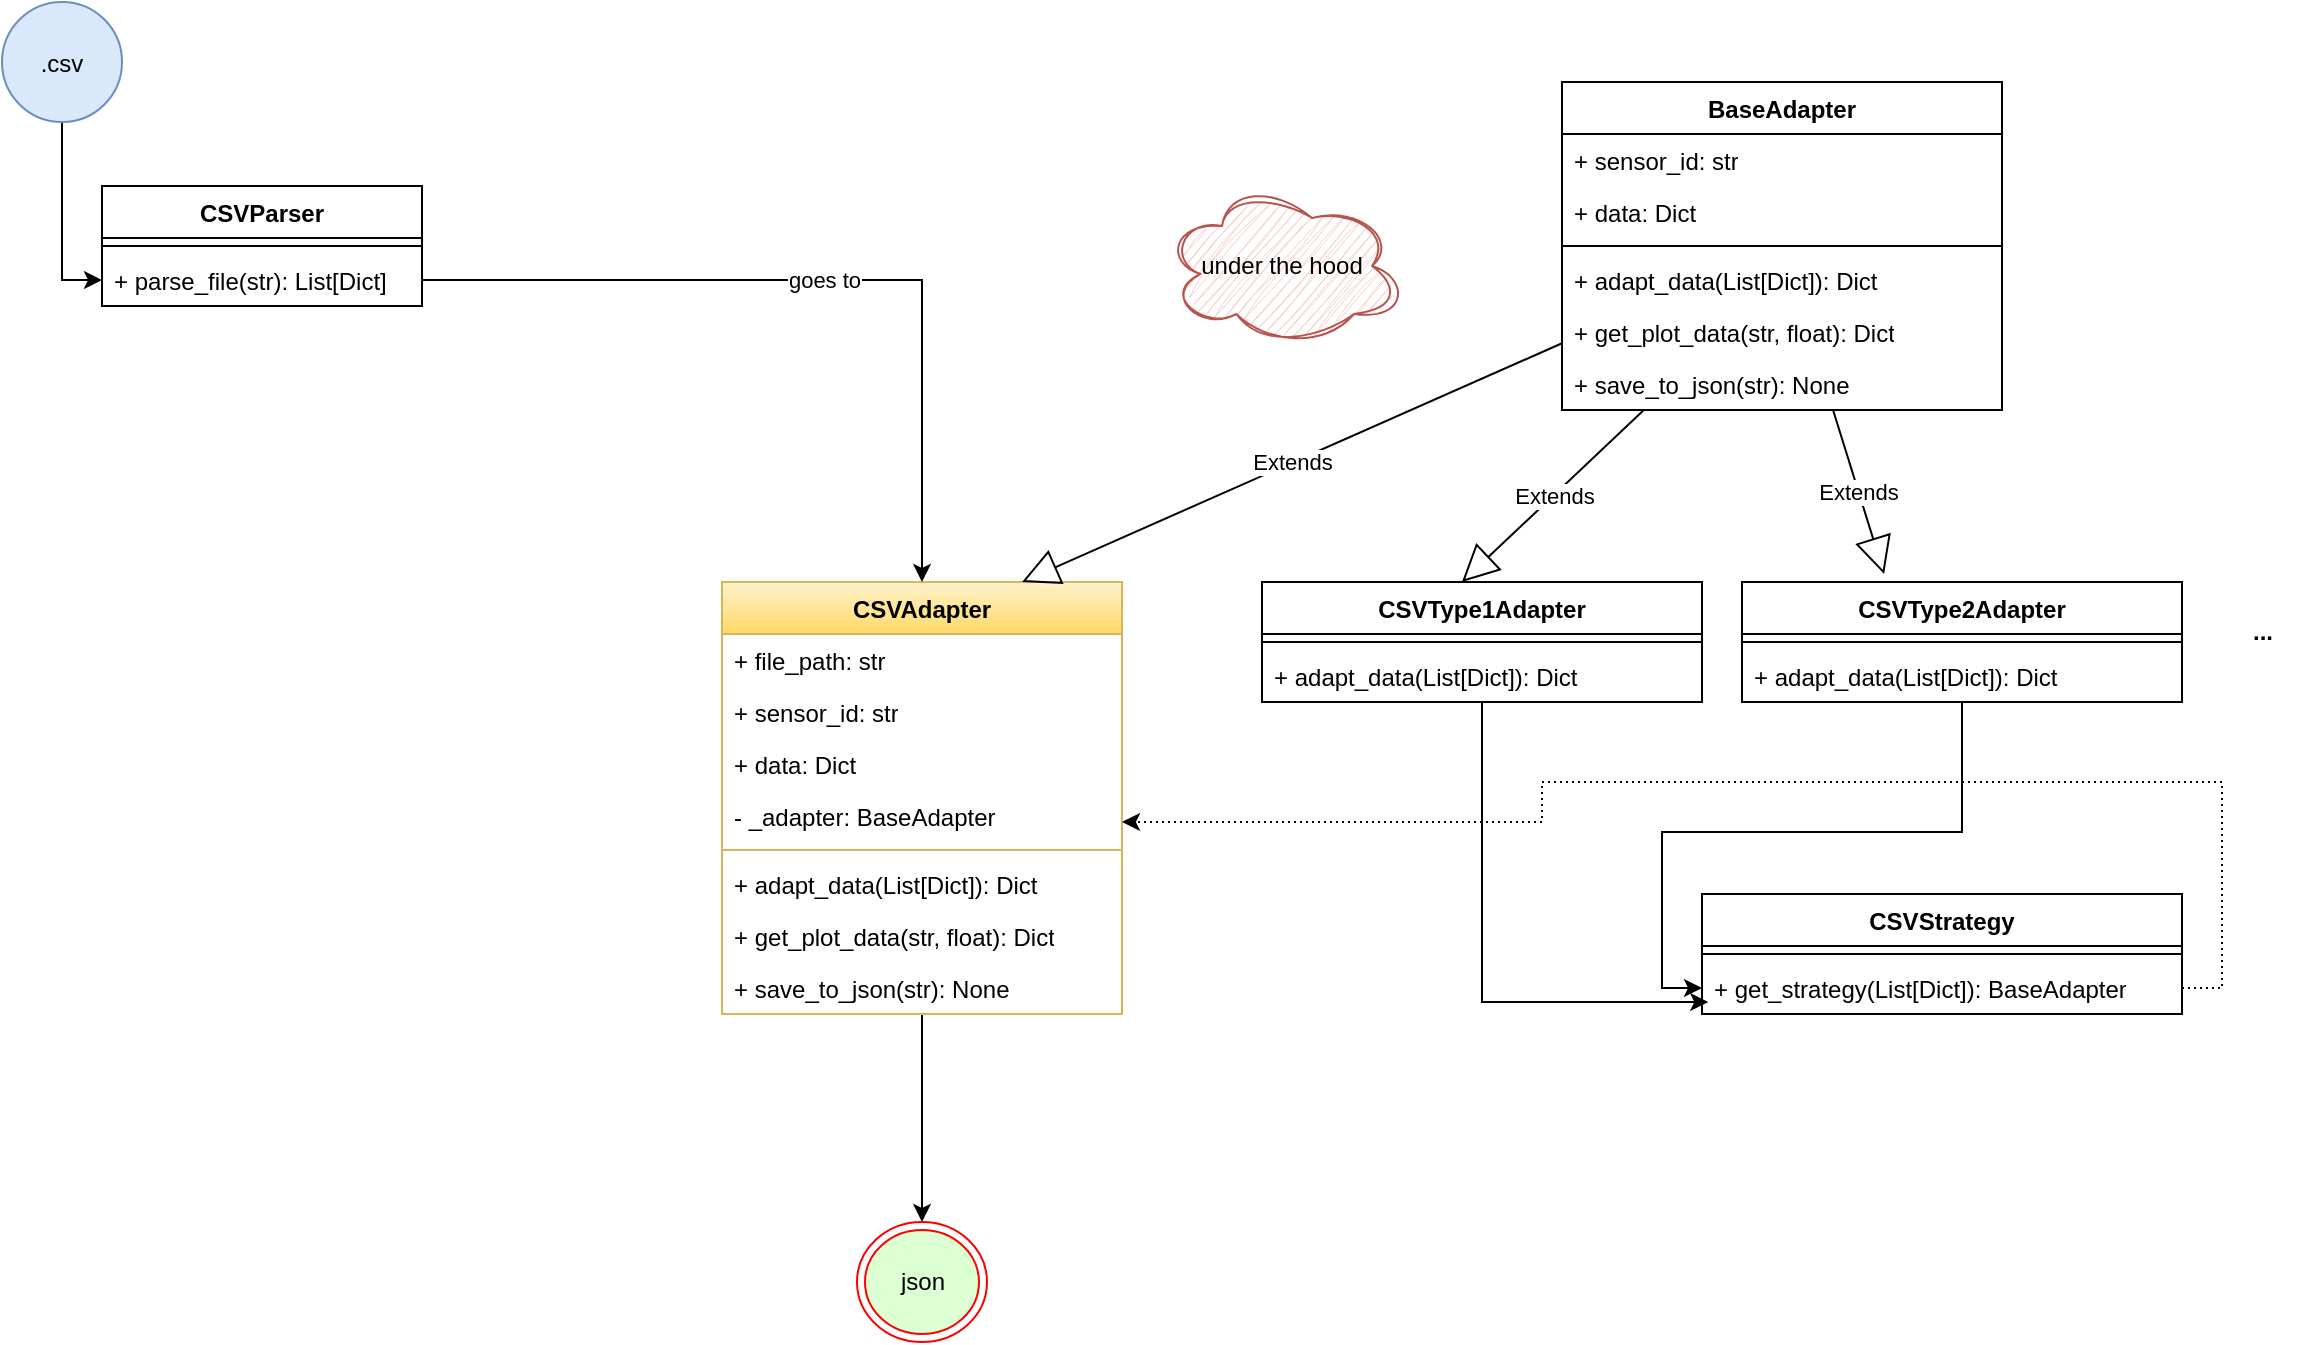 <mxfile version="22.0.8" type="github">
  <diagram name="Page-1" id="VZ-_M8H-owYh_-H3WK-M">
    <mxGraphModel dx="1434" dy="782" grid="1" gridSize="10" guides="1" tooltips="1" connect="1" arrows="1" fold="1" page="1" pageScale="1" pageWidth="1300" pageHeight="500" math="0" shadow="0">
      <root>
        <mxCell id="0" />
        <mxCell id="1" parent="0" />
        <mxCell id="iGkODxfKBAp2rJfjAcHF-1" value="CSVParser" style="swimlane;fontStyle=1;align=center;verticalAlign=top;childLayout=stackLayout;horizontal=1;startSize=26;horizontalStack=0;resizeParent=1;resizeParentMax=0;resizeLast=0;collapsible=1;marginBottom=0;whiteSpace=wrap;html=1;" vertex="1" parent="1">
          <mxGeometry x="50" y="102" width="160" height="60" as="geometry" />
        </mxCell>
        <mxCell id="iGkODxfKBAp2rJfjAcHF-3" value="" style="line;strokeWidth=1;fillColor=none;align=left;verticalAlign=middle;spacingTop=-1;spacingLeft=3;spacingRight=3;rotatable=0;labelPosition=right;points=[];portConstraint=eastwest;strokeColor=inherit;" vertex="1" parent="iGkODxfKBAp2rJfjAcHF-1">
          <mxGeometry y="26" width="160" height="8" as="geometry" />
        </mxCell>
        <mxCell id="iGkODxfKBAp2rJfjAcHF-4" value="+ parse_file(str): List[Dict]" style="text;strokeColor=none;fillColor=none;align=left;verticalAlign=top;spacingLeft=4;spacingRight=4;overflow=hidden;rotatable=0;points=[[0,0.5],[1,0.5]];portConstraint=eastwest;whiteSpace=wrap;html=1;" vertex="1" parent="iGkODxfKBAp2rJfjAcHF-1">
          <mxGeometry y="34" width="160" height="26" as="geometry" />
        </mxCell>
        <mxCell id="iGkODxfKBAp2rJfjAcHF-6" style="edgeStyle=orthogonalEdgeStyle;rounded=0;orthogonalLoop=1;jettySize=auto;html=1;entryX=0;entryY=0.5;entryDx=0;entryDy=0;" edge="1" parent="1" source="iGkODxfKBAp2rJfjAcHF-5" target="iGkODxfKBAp2rJfjAcHF-4">
          <mxGeometry relative="1" as="geometry" />
        </mxCell>
        <mxCell id="iGkODxfKBAp2rJfjAcHF-5" value=".csv" style="ellipse;fillColor=#dae8fc;strokeColor=#6c8ebf;" vertex="1" parent="1">
          <mxGeometry y="10" width="60" height="60" as="geometry" />
        </mxCell>
        <mxCell id="iGkODxfKBAp2rJfjAcHF-51" style="edgeStyle=orthogonalEdgeStyle;rounded=0;orthogonalLoop=1;jettySize=auto;html=1;" edge="1" parent="1" source="iGkODxfKBAp2rJfjAcHF-7">
          <mxGeometry relative="1" as="geometry">
            <mxPoint x="460" y="620" as="targetPoint" />
          </mxGeometry>
        </mxCell>
        <mxCell id="iGkODxfKBAp2rJfjAcHF-7" value="CSVAdapter" style="swimlane;fontStyle=1;align=center;verticalAlign=top;childLayout=stackLayout;horizontal=1;startSize=26;horizontalStack=0;resizeParent=1;resizeParentMax=0;resizeLast=0;collapsible=1;marginBottom=0;whiteSpace=wrap;html=1;fillColor=#fff2cc;gradientColor=#ffd966;strokeColor=#d6b656;" vertex="1" parent="1">
          <mxGeometry x="360" y="300" width="200" height="216" as="geometry" />
        </mxCell>
        <mxCell id="iGkODxfKBAp2rJfjAcHF-8" value="+ file_path: str" style="text;strokeColor=none;fillColor=none;align=left;verticalAlign=top;spacingLeft=4;spacingRight=4;overflow=hidden;rotatable=0;points=[[0,0.5],[1,0.5]];portConstraint=eastwest;whiteSpace=wrap;html=1;" vertex="1" parent="iGkODxfKBAp2rJfjAcHF-7">
          <mxGeometry y="26" width="200" height="26" as="geometry" />
        </mxCell>
        <mxCell id="iGkODxfKBAp2rJfjAcHF-40" value="+ sensor_id: str" style="text;strokeColor=none;fillColor=none;align=left;verticalAlign=top;spacingLeft=4;spacingRight=4;overflow=hidden;rotatable=0;points=[[0,0.5],[1,0.5]];portConstraint=eastwest;whiteSpace=wrap;html=1;" vertex="1" parent="iGkODxfKBAp2rJfjAcHF-7">
          <mxGeometry y="52" width="200" height="26" as="geometry" />
        </mxCell>
        <mxCell id="iGkODxfKBAp2rJfjAcHF-41" value="+ data: Dict" style="text;strokeColor=none;fillColor=none;align=left;verticalAlign=top;spacingLeft=4;spacingRight=4;overflow=hidden;rotatable=0;points=[[0,0.5],[1,0.5]];portConstraint=eastwest;whiteSpace=wrap;html=1;" vertex="1" parent="iGkODxfKBAp2rJfjAcHF-7">
          <mxGeometry y="78" width="200" height="26" as="geometry" />
        </mxCell>
        <mxCell id="iGkODxfKBAp2rJfjAcHF-35" value="- _adapter: BaseAdapter" style="text;strokeColor=none;fillColor=none;align=left;verticalAlign=top;spacingLeft=4;spacingRight=4;overflow=hidden;rotatable=0;points=[[0,0.5],[1,0.5]];portConstraint=eastwest;whiteSpace=wrap;html=1;" vertex="1" parent="iGkODxfKBAp2rJfjAcHF-7">
          <mxGeometry y="104" width="200" height="26" as="geometry" />
        </mxCell>
        <mxCell id="iGkODxfKBAp2rJfjAcHF-9" value="" style="line;strokeWidth=1;fillColor=none;align=left;verticalAlign=middle;spacingTop=-1;spacingLeft=3;spacingRight=3;rotatable=0;labelPosition=right;points=[];portConstraint=eastwest;strokeColor=inherit;" vertex="1" parent="iGkODxfKBAp2rJfjAcHF-7">
          <mxGeometry y="130" width="200" height="8" as="geometry" />
        </mxCell>
        <mxCell id="iGkODxfKBAp2rJfjAcHF-10" value="+ adapt_data(List[Dict]): Dict" style="text;strokeColor=none;fillColor=none;align=left;verticalAlign=top;spacingLeft=4;spacingRight=4;overflow=hidden;rotatable=0;points=[[0,0.5],[1,0.5]];portConstraint=eastwest;whiteSpace=wrap;html=1;" vertex="1" parent="iGkODxfKBAp2rJfjAcHF-7">
          <mxGeometry y="138" width="200" height="26" as="geometry" />
        </mxCell>
        <mxCell id="iGkODxfKBAp2rJfjAcHF-38" value="+ get_plot_data(str, float): Dict" style="text;strokeColor=none;fillColor=none;align=left;verticalAlign=top;spacingLeft=4;spacingRight=4;overflow=hidden;rotatable=0;points=[[0,0.5],[1,0.5]];portConstraint=eastwest;whiteSpace=wrap;html=1;" vertex="1" parent="iGkODxfKBAp2rJfjAcHF-7">
          <mxGeometry y="164" width="200" height="26" as="geometry" />
        </mxCell>
        <mxCell id="iGkODxfKBAp2rJfjAcHF-39" value="+ save_to_json(str): None" style="text;strokeColor=none;fillColor=none;align=left;verticalAlign=top;spacingLeft=4;spacingRight=4;overflow=hidden;rotatable=0;points=[[0,0.5],[1,0.5]];portConstraint=eastwest;whiteSpace=wrap;html=1;" vertex="1" parent="iGkODxfKBAp2rJfjAcHF-7">
          <mxGeometry y="190" width="200" height="26" as="geometry" />
        </mxCell>
        <mxCell id="iGkODxfKBAp2rJfjAcHF-11" value="BaseAdapter" style="swimlane;fontStyle=1;align=center;verticalAlign=top;childLayout=stackLayout;horizontal=1;startSize=26;horizontalStack=0;resizeParent=1;resizeParentMax=0;resizeLast=0;collapsible=1;marginBottom=0;whiteSpace=wrap;html=1;" vertex="1" parent="1">
          <mxGeometry x="780" y="50" width="220" height="164" as="geometry" />
        </mxCell>
        <mxCell id="iGkODxfKBAp2rJfjAcHF-12" value="+ sensor_id: str" style="text;strokeColor=none;fillColor=none;align=left;verticalAlign=top;spacingLeft=4;spacingRight=4;overflow=hidden;rotatable=0;points=[[0,0.5],[1,0.5]];portConstraint=eastwest;whiteSpace=wrap;html=1;" vertex="1" parent="iGkODxfKBAp2rJfjAcHF-11">
          <mxGeometry y="26" width="220" height="26" as="geometry" />
        </mxCell>
        <mxCell id="iGkODxfKBAp2rJfjAcHF-15" value="+ data: Dict" style="text;strokeColor=none;fillColor=none;align=left;verticalAlign=top;spacingLeft=4;spacingRight=4;overflow=hidden;rotatable=0;points=[[0,0.5],[1,0.5]];portConstraint=eastwest;whiteSpace=wrap;html=1;" vertex="1" parent="iGkODxfKBAp2rJfjAcHF-11">
          <mxGeometry y="52" width="220" height="26" as="geometry" />
        </mxCell>
        <mxCell id="iGkODxfKBAp2rJfjAcHF-13" value="" style="line;strokeWidth=1;fillColor=none;align=left;verticalAlign=middle;spacingTop=-1;spacingLeft=3;spacingRight=3;rotatable=0;labelPosition=right;points=[];portConstraint=eastwest;strokeColor=inherit;" vertex="1" parent="iGkODxfKBAp2rJfjAcHF-11">
          <mxGeometry y="78" width="220" height="8" as="geometry" />
        </mxCell>
        <mxCell id="iGkODxfKBAp2rJfjAcHF-14" value="+ adapt_data(List[Dict]): Dict" style="text;strokeColor=none;fillColor=none;align=left;verticalAlign=top;spacingLeft=4;spacingRight=4;overflow=hidden;rotatable=0;points=[[0,0.5],[1,0.5]];portConstraint=eastwest;whiteSpace=wrap;html=1;" vertex="1" parent="iGkODxfKBAp2rJfjAcHF-11">
          <mxGeometry y="86" width="220" height="26" as="geometry" />
        </mxCell>
        <mxCell id="iGkODxfKBAp2rJfjAcHF-18" value="+ get_plot_data(str, float): Dict" style="text;strokeColor=none;fillColor=none;align=left;verticalAlign=top;spacingLeft=4;spacingRight=4;overflow=hidden;rotatable=0;points=[[0,0.5],[1,0.5]];portConstraint=eastwest;whiteSpace=wrap;html=1;" vertex="1" parent="iGkODxfKBAp2rJfjAcHF-11">
          <mxGeometry y="112" width="220" height="26" as="geometry" />
        </mxCell>
        <mxCell id="iGkODxfKBAp2rJfjAcHF-19" value="+ save_to_json(str): None" style="text;strokeColor=none;fillColor=none;align=left;verticalAlign=top;spacingLeft=4;spacingRight=4;overflow=hidden;rotatable=0;points=[[0,0.5],[1,0.5]];portConstraint=eastwest;whiteSpace=wrap;html=1;" vertex="1" parent="iGkODxfKBAp2rJfjAcHF-11">
          <mxGeometry y="138" width="220" height="26" as="geometry" />
        </mxCell>
        <mxCell id="iGkODxfKBAp2rJfjAcHF-20" value="Extends" style="endArrow=block;endSize=16;endFill=0;html=1;rounded=0;exitX=0.186;exitY=1;exitDx=0;exitDy=0;exitPerimeter=0;" edge="1" parent="1" source="iGkODxfKBAp2rJfjAcHF-19">
          <mxGeometry width="160" relative="1" as="geometry">
            <mxPoint x="570" y="300" as="sourcePoint" />
            <mxPoint x="730" y="300" as="targetPoint" />
          </mxGeometry>
        </mxCell>
        <mxCell id="iGkODxfKBAp2rJfjAcHF-21" value="CSVType1Adapter" style="swimlane;fontStyle=1;align=center;verticalAlign=top;childLayout=stackLayout;horizontal=1;startSize=26;horizontalStack=0;resizeParent=1;resizeParentMax=0;resizeLast=0;collapsible=1;marginBottom=0;whiteSpace=wrap;html=1;" vertex="1" parent="1">
          <mxGeometry x="630" y="300" width="220" height="60" as="geometry" />
        </mxCell>
        <mxCell id="iGkODxfKBAp2rJfjAcHF-24" value="" style="line;strokeWidth=1;fillColor=none;align=left;verticalAlign=middle;spacingTop=-1;spacingLeft=3;spacingRight=3;rotatable=0;labelPosition=right;points=[];portConstraint=eastwest;strokeColor=inherit;" vertex="1" parent="iGkODxfKBAp2rJfjAcHF-21">
          <mxGeometry y="26" width="220" height="8" as="geometry" />
        </mxCell>
        <mxCell id="iGkODxfKBAp2rJfjAcHF-25" value="+ adapt_data(List[Dict]): Dict" style="text;strokeColor=none;fillColor=none;align=left;verticalAlign=top;spacingLeft=4;spacingRight=4;overflow=hidden;rotatable=0;points=[[0,0.5],[1,0.5]];portConstraint=eastwest;whiteSpace=wrap;html=1;" vertex="1" parent="iGkODxfKBAp2rJfjAcHF-21">
          <mxGeometry y="34" width="220" height="26" as="geometry" />
        </mxCell>
        <mxCell id="iGkODxfKBAp2rJfjAcHF-47" style="edgeStyle=orthogonalEdgeStyle;rounded=0;orthogonalLoop=1;jettySize=auto;html=1;entryX=0;entryY=0.5;entryDx=0;entryDy=0;" edge="1" parent="1" source="iGkODxfKBAp2rJfjAcHF-28" target="iGkODxfKBAp2rJfjAcHF-45">
          <mxGeometry relative="1" as="geometry" />
        </mxCell>
        <mxCell id="iGkODxfKBAp2rJfjAcHF-28" value="CSVType2Adapter" style="swimlane;fontStyle=1;align=center;verticalAlign=top;childLayout=stackLayout;horizontal=1;startSize=26;horizontalStack=0;resizeParent=1;resizeParentMax=0;resizeLast=0;collapsible=1;marginBottom=0;whiteSpace=wrap;html=1;" vertex="1" parent="1">
          <mxGeometry x="870" y="300" width="220" height="60" as="geometry" />
        </mxCell>
        <mxCell id="iGkODxfKBAp2rJfjAcHF-29" value="" style="line;strokeWidth=1;fillColor=none;align=left;verticalAlign=middle;spacingTop=-1;spacingLeft=3;spacingRight=3;rotatable=0;labelPosition=right;points=[];portConstraint=eastwest;strokeColor=inherit;" vertex="1" parent="iGkODxfKBAp2rJfjAcHF-28">
          <mxGeometry y="26" width="220" height="8" as="geometry" />
        </mxCell>
        <mxCell id="iGkODxfKBAp2rJfjAcHF-30" value="+ adapt_data(List[Dict]): Dict" style="text;strokeColor=none;fillColor=none;align=left;verticalAlign=top;spacingLeft=4;spacingRight=4;overflow=hidden;rotatable=0;points=[[0,0.5],[1,0.5]];portConstraint=eastwest;whiteSpace=wrap;html=1;" vertex="1" parent="iGkODxfKBAp2rJfjAcHF-28">
          <mxGeometry y="34" width="220" height="26" as="geometry" />
        </mxCell>
        <mxCell id="iGkODxfKBAp2rJfjAcHF-31" value="Extends" style="endArrow=block;endSize=16;endFill=0;html=1;rounded=0;entryX=0.323;entryY=-0.067;entryDx=0;entryDy=0;entryPerimeter=0;" edge="1" parent="1" source="iGkODxfKBAp2rJfjAcHF-11" target="iGkODxfKBAp2rJfjAcHF-28">
          <mxGeometry width="160" relative="1" as="geometry">
            <mxPoint x="831" y="224" as="sourcePoint" />
            <mxPoint x="740" y="310" as="targetPoint" />
          </mxGeometry>
        </mxCell>
        <mxCell id="iGkODxfKBAp2rJfjAcHF-33" value="..." style="text;align=center;fontStyle=1;verticalAlign=middle;spacingLeft=3;spacingRight=3;strokeColor=none;rotatable=0;points=[[0,0.5],[1,0.5]];portConstraint=eastwest;html=1;" vertex="1" parent="1">
          <mxGeometry x="1100" y="300" width="60" height="50" as="geometry" />
        </mxCell>
        <mxCell id="iGkODxfKBAp2rJfjAcHF-42" value="CSVStrategy" style="swimlane;fontStyle=1;align=center;verticalAlign=top;childLayout=stackLayout;horizontal=1;startSize=26;horizontalStack=0;resizeParent=1;resizeParentMax=0;resizeLast=0;collapsible=1;marginBottom=0;whiteSpace=wrap;html=1;" vertex="1" parent="1">
          <mxGeometry x="850" y="456" width="240" height="60" as="geometry" />
        </mxCell>
        <mxCell id="iGkODxfKBAp2rJfjAcHF-44" value="" style="line;strokeWidth=1;fillColor=none;align=left;verticalAlign=middle;spacingTop=-1;spacingLeft=3;spacingRight=3;rotatable=0;labelPosition=right;points=[];portConstraint=eastwest;strokeColor=inherit;" vertex="1" parent="iGkODxfKBAp2rJfjAcHF-42">
          <mxGeometry y="26" width="240" height="8" as="geometry" />
        </mxCell>
        <mxCell id="iGkODxfKBAp2rJfjAcHF-45" value="+ get_strategy(List[Dict]): BaseAdapter" style="text;strokeColor=none;fillColor=none;align=left;verticalAlign=top;spacingLeft=4;spacingRight=4;overflow=hidden;rotatable=0;points=[[0,0.5],[1,0.5]];portConstraint=eastwest;whiteSpace=wrap;html=1;" vertex="1" parent="iGkODxfKBAp2rJfjAcHF-42">
          <mxGeometry y="34" width="240" height="26" as="geometry" />
        </mxCell>
        <mxCell id="iGkODxfKBAp2rJfjAcHF-46" style="edgeStyle=orthogonalEdgeStyle;rounded=0;orthogonalLoop=1;jettySize=auto;html=1;entryX=0.013;entryY=0.769;entryDx=0;entryDy=0;entryPerimeter=0;" edge="1" parent="1" source="iGkODxfKBAp2rJfjAcHF-21" target="iGkODxfKBAp2rJfjAcHF-45">
          <mxGeometry relative="1" as="geometry" />
        </mxCell>
        <mxCell id="iGkODxfKBAp2rJfjAcHF-48" value="Extends" style="endArrow=block;endSize=16;endFill=0;html=1;rounded=0;entryX=0.75;entryY=0;entryDx=0;entryDy=0;" edge="1" parent="1" source="iGkODxfKBAp2rJfjAcHF-11" target="iGkODxfKBAp2rJfjAcHF-7">
          <mxGeometry width="160" relative="1" as="geometry">
            <mxPoint x="831" y="224" as="sourcePoint" />
            <mxPoint x="740" y="310" as="targetPoint" />
          </mxGeometry>
        </mxCell>
        <mxCell id="iGkODxfKBAp2rJfjAcHF-49" style="edgeStyle=orthogonalEdgeStyle;rounded=0;orthogonalLoop=1;jettySize=auto;html=1;exitX=1;exitY=0.5;exitDx=0;exitDy=0;dashed=1;dashPattern=1 2;" edge="1" parent="1" source="iGkODxfKBAp2rJfjAcHF-45" target="iGkODxfKBAp2rJfjAcHF-35">
          <mxGeometry relative="1" as="geometry">
            <mxPoint x="680" y="420" as="targetPoint" />
            <Array as="points">
              <mxPoint x="1110" y="503" />
              <mxPoint x="1110" y="400" />
              <mxPoint x="770" y="400" />
              <mxPoint x="770" y="420" />
            </Array>
          </mxGeometry>
        </mxCell>
        <mxCell id="iGkODxfKBAp2rJfjAcHF-50" value="goes to" style="edgeStyle=orthogonalEdgeStyle;rounded=0;orthogonalLoop=1;jettySize=auto;html=1;exitX=1;exitY=0.5;exitDx=0;exitDy=0;" edge="1" parent="1" source="iGkODxfKBAp2rJfjAcHF-4" target="iGkODxfKBAp2rJfjAcHF-7">
          <mxGeometry relative="1" as="geometry" />
        </mxCell>
        <mxCell id="iGkODxfKBAp2rJfjAcHF-52" value="json&lt;br&gt;" style="ellipse;html=1;shape=endState;fillColor=#DCFFD4;strokeColor=#ff0000;" vertex="1" parent="1">
          <mxGeometry x="427.5" y="620" width="65" height="60" as="geometry" />
        </mxCell>
        <mxCell id="iGkODxfKBAp2rJfjAcHF-53" value="under the hood" style="ellipse;shape=cloud;whiteSpace=wrap;html=1;sketch=1;curveFitting=1;jiggle=2;fillColor=#f8cecc;strokeColor=#b85450;" vertex="1" parent="1">
          <mxGeometry x="580" y="102" width="120" height="80" as="geometry" />
        </mxCell>
      </root>
    </mxGraphModel>
  </diagram>
</mxfile>
